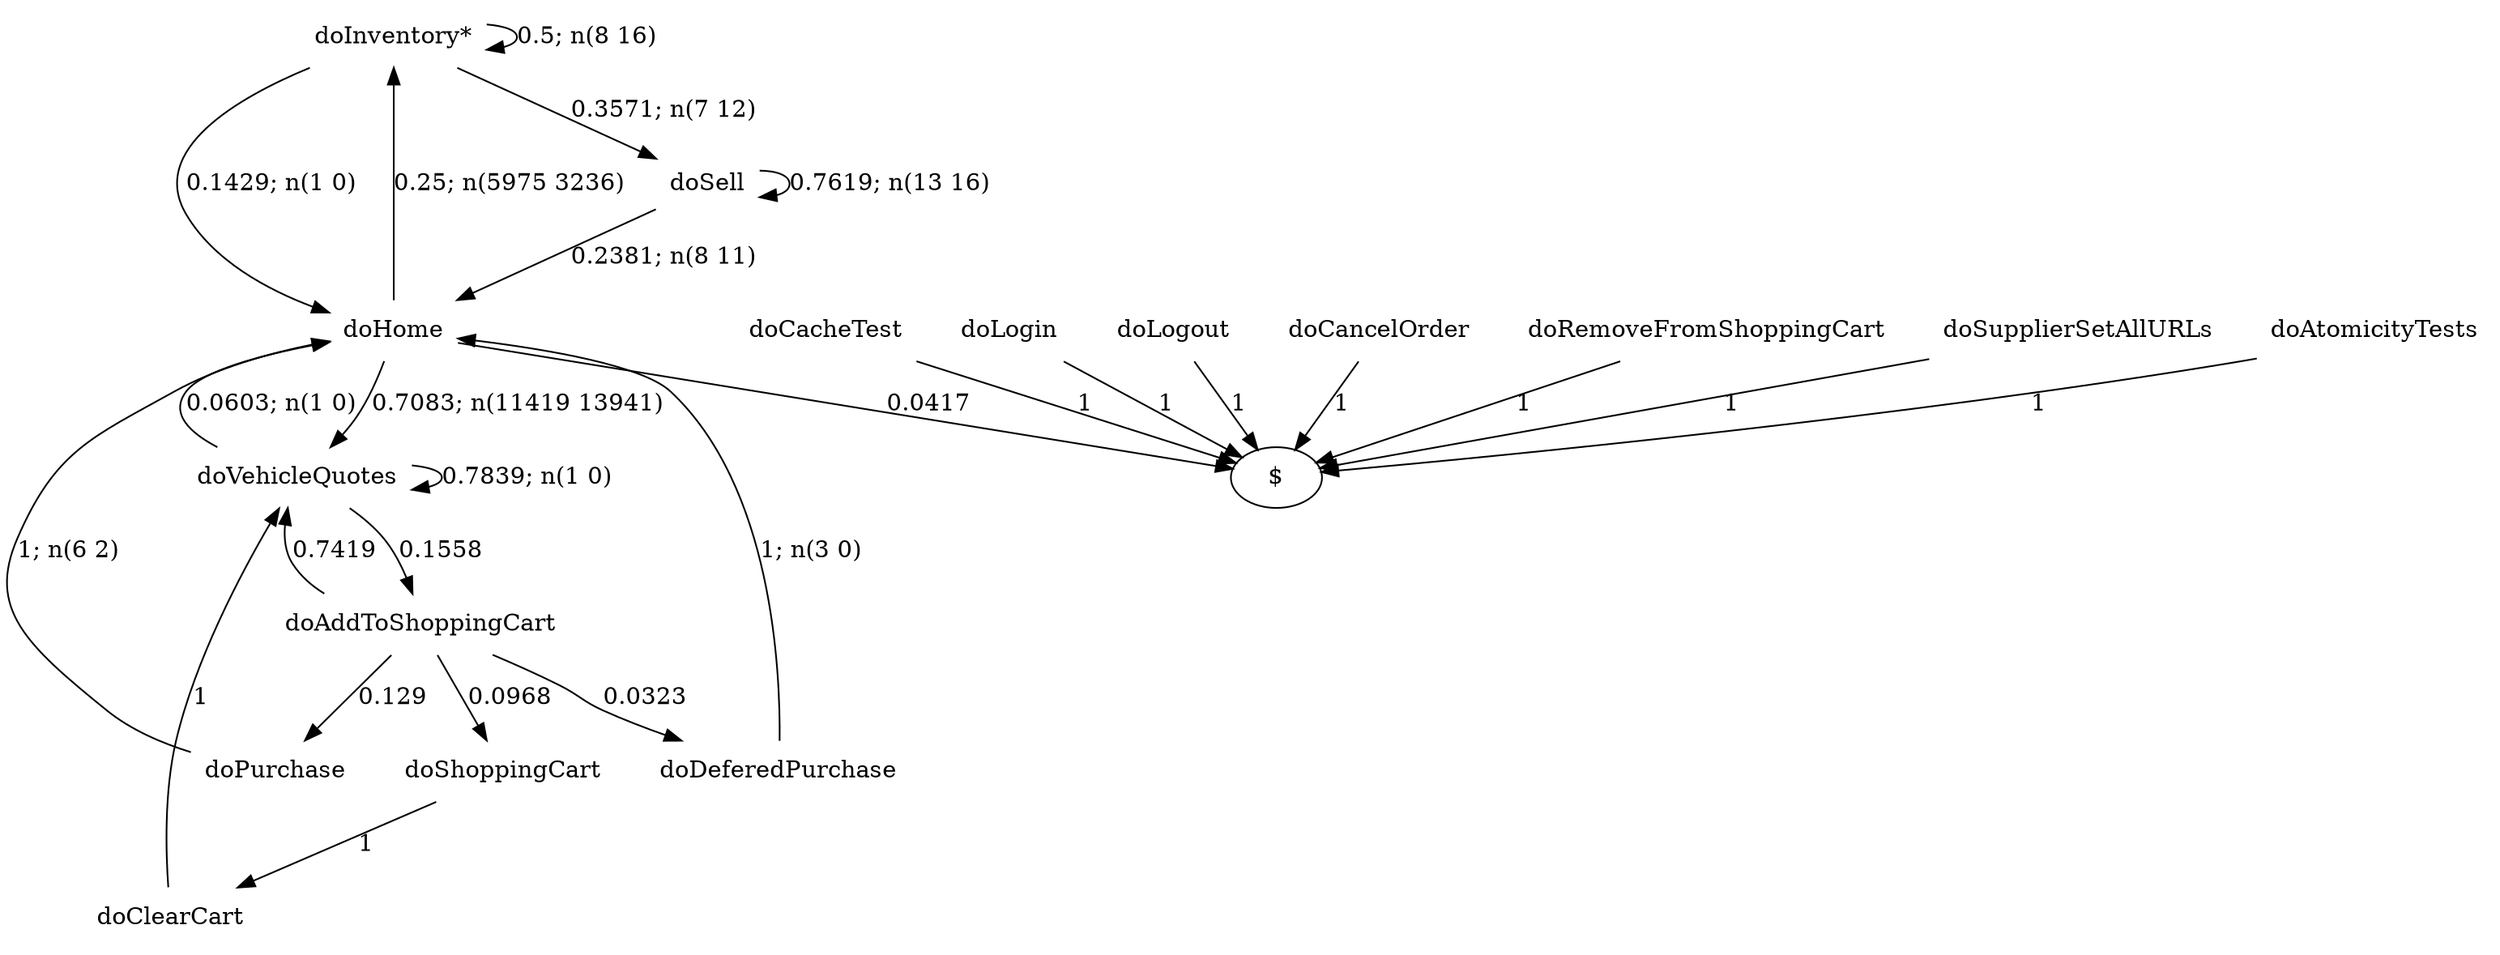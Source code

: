 digraph G {"doInventory*" [label="doInventory*",shape=none];"doSupplierSetAllURLs" [label="doSupplierSetAllURLs",shape=none];"doAtomicityTests" [label="doAtomicityTests",shape=none];"doCacheTest" [label="doCacheTest",shape=none];"doLogin" [label="doLogin",shape=none];"doVehicleQuotes" [label="doVehicleQuotes",shape=none];"doAddToShoppingCart" [label="doAddToShoppingCart",shape=none];"doDeferedPurchase" [label="doDeferedPurchase",shape=none];"doHome" [label="doHome",shape=none];"doShoppingCart" [label="doShoppingCart",shape=none];"doClearCart" [label="doClearCart",shape=none];"doPurchase" [label="doPurchase",shape=none];"doSell" [label="doSell",shape=none];"doLogout" [label="doLogout",shape=none];"doCancelOrder" [label="doCancelOrder",shape=none];"doRemoveFromShoppingCart" [label="doRemoveFromShoppingCart",shape=none];"doInventory*"->"doInventory*" [style=solid,label="0.5; n(8 16)"];"doInventory*"->"doHome" [style=solid,label="0.1429; n(1 0)"];"doInventory*"->"doSell" [style=solid,label="0.3571; n(7 12)"];"doSupplierSetAllURLs"->"$" [style=solid,label="1"];"doAtomicityTests"->"$" [style=solid,label="1"];"doCacheTest"->"$" [style=solid,label="1"];"doLogin"->"$" [style=solid,label="1"];"doVehicleQuotes"->"doVehicleQuotes" [style=solid,label="0.7839; n(1 0)"];"doVehicleQuotes"->"doAddToShoppingCart" [style=solid,label="0.1558"];"doVehicleQuotes"->"doHome" [style=solid,label="0.0603; n(1 0)"];"doAddToShoppingCart"->"doVehicleQuotes" [style=solid,label="0.7419"];"doAddToShoppingCart"->"doDeferedPurchase" [style=solid,label="0.0323"];"doAddToShoppingCart"->"doShoppingCart" [style=solid,label="0.0968"];"doAddToShoppingCart"->"doPurchase" [style=solid,label="0.129"];"doDeferedPurchase"->"doHome" [style=solid,label="1; n(3 0)"];"doHome"->"doInventory*" [style=solid,label="0.25; n(5975 3236)"];"doHome"->"doVehicleQuotes" [style=solid,label="0.7083; n(11419 13941)"];"doHome"->"$" [style=solid,label="0.0417"];"doShoppingCart"->"doClearCart" [style=solid,label="1"];"doClearCart"->"doVehicleQuotes" [style=solid,label="1"];"doPurchase"->"doHome" [style=solid,label="1; n(6 2)"];"doSell"->"doHome" [style=solid,label="0.2381; n(8 11)"];"doSell"->"doSell" [style=solid,label="0.7619; n(13 16)"];"doLogout"->"$" [style=solid,label="1"];"doCancelOrder"->"$" [style=solid,label="1"];"doRemoveFromShoppingCart"->"$" [style=solid,label="1"];}
